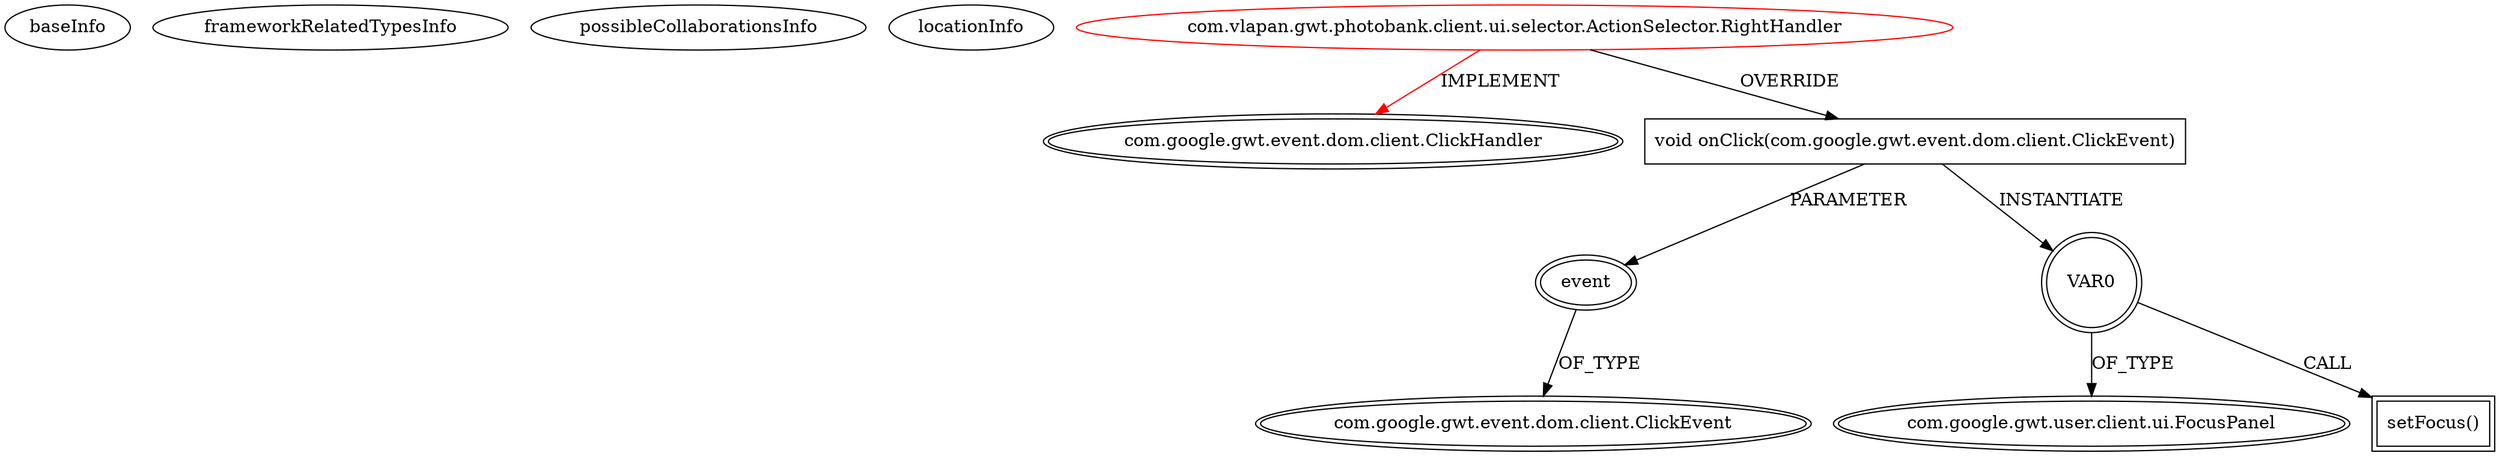 digraph {
baseInfo[graphId=4635,category="extension_graph",isAnonymous=false,possibleRelation=false]
frameworkRelatedTypesInfo[0="com.google.gwt.event.dom.client.ClickHandler"]
possibleCollaborationsInfo[]
locationInfo[projectName="vlapan-PhotoBank",filePath="/vlapan-PhotoBank/PhotoBank-master/src/com/vlapan/gwt/photobank/client/ui/selector/ActionSelector.java",contextSignature="RightHandler",graphId="4635"]
0[label="com.vlapan.gwt.photobank.client.ui.selector.ActionSelector.RightHandler",vertexType="ROOT_CLIENT_CLASS_DECLARATION",isFrameworkType=false,color=red]
1[label="com.google.gwt.event.dom.client.ClickHandler",vertexType="FRAMEWORK_INTERFACE_TYPE",isFrameworkType=true,peripheries=2]
2[label="void onClick(com.google.gwt.event.dom.client.ClickEvent)",vertexType="OVERRIDING_METHOD_DECLARATION",isFrameworkType=false,shape=box]
3[label="event",vertexType="PARAMETER_DECLARATION",isFrameworkType=true,peripheries=2]
4[label="com.google.gwt.event.dom.client.ClickEvent",vertexType="FRAMEWORK_CLASS_TYPE",isFrameworkType=true,peripheries=2]
5[label="VAR0",vertexType="VARIABLE_EXPRESION",isFrameworkType=true,peripheries=2,shape=circle]
7[label="com.google.gwt.user.client.ui.FocusPanel",vertexType="FRAMEWORK_CLASS_TYPE",isFrameworkType=true,peripheries=2]
6[label="setFocus()",vertexType="INSIDE_CALL",isFrameworkType=true,peripheries=2,shape=box]
0->1[label="IMPLEMENT",color=red]
0->2[label="OVERRIDE"]
3->4[label="OF_TYPE"]
2->3[label="PARAMETER"]
2->5[label="INSTANTIATE"]
5->7[label="OF_TYPE"]
5->6[label="CALL"]
}
